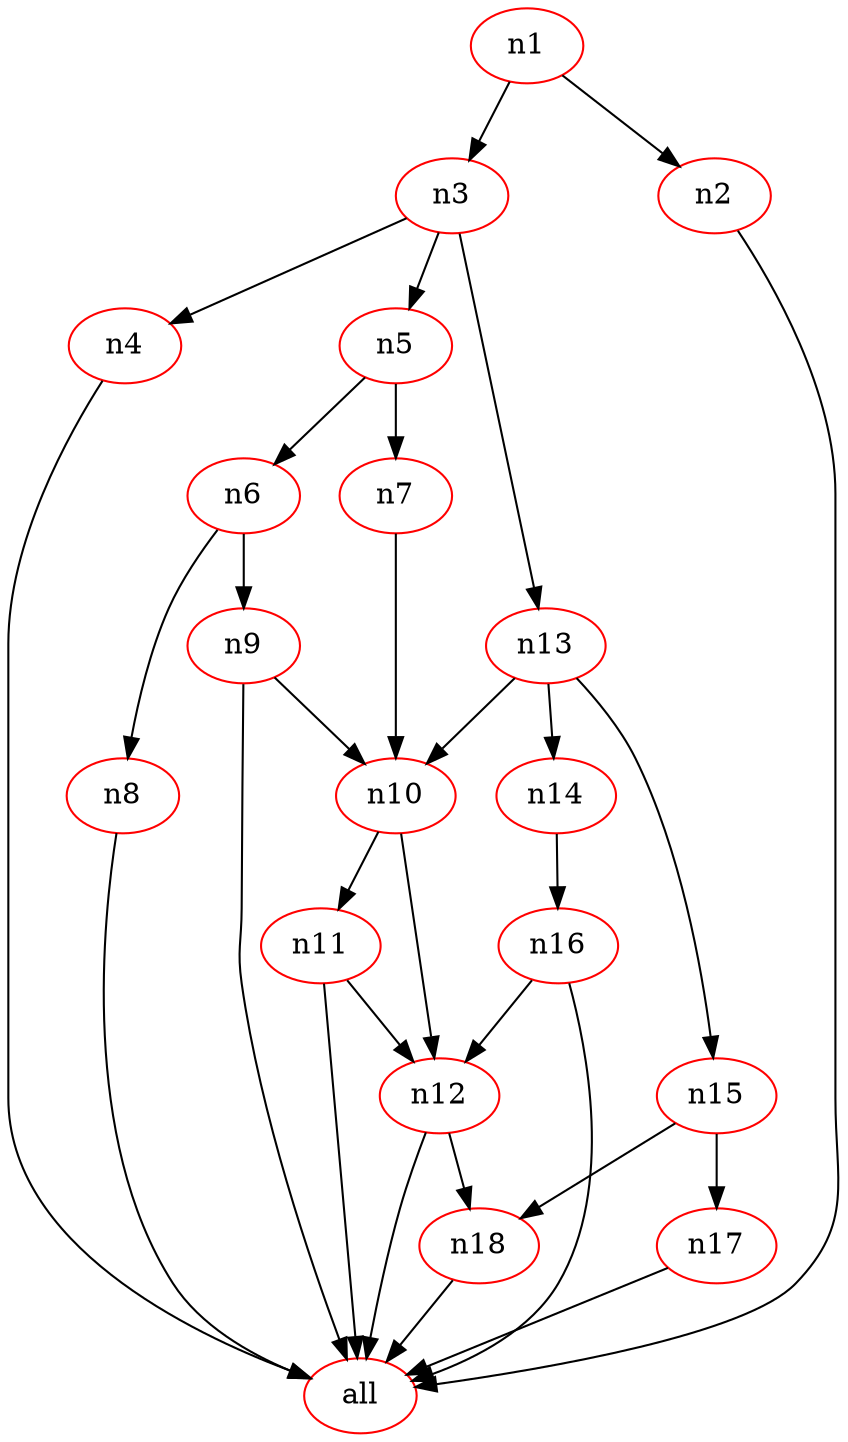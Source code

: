 digraph G {
n2[label="all", color="red"];
n4[label="n1", color="red"];
n12[label="n10", color="red"];
n11[label="n11", color="red"];
n15[label="n12", color="red"];
n14[label="n13", color="red"];
n17[label="n14", color="red"];
n19[label="n15", color="red"];
n16[label="n16", color="red"];
n18[label="n17", color="red"];
n20[label="n18", color="red"];
n3[label="n2", color="red"];
n6[label="n3", color="red"];
n5[label="n4", color="red"];
n9[label="n5", color="red"];
n8[label="n6", color="red"];
n13[label="n7", color="red"];
n7[label="n8", color="red"];
n10[label="n9", color="red"];
n11 -> n2 ; 
n15 -> n2 ; 
n16 -> n2 ; 
n18 -> n2 ; 
n20 -> n2 ; 
n3 -> n2 ; 
n5 -> n2 ; 
n7 -> n2 ; 
n10 -> n2 ; 
n14 -> n12 ; 
n13 -> n12 ; 
n10 -> n12 ; 
n12 -> n11 ; 
n12 -> n15 ; 
n11 -> n15 ; 
n16 -> n15 ; 
n6 -> n14 ; 
n14 -> n17 ; 
n14 -> n19 ; 
n17 -> n16 ; 
n19 -> n18 ; 
n15 -> n20 ; 
n19 -> n20 ; 
n4 -> n3 ; 
n4 -> n6 ; 
n6 -> n5 ; 
n6 -> n9 ; 
n9 -> n8 ; 
n9 -> n13 ; 
n8 -> n7 ; 
n8 -> n10 ; 
}
